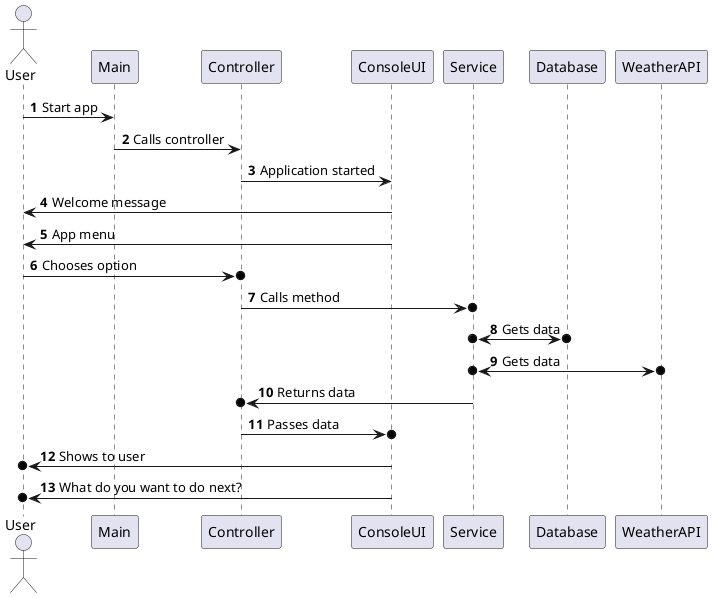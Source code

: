 @startuml
'https://plantuml.com/sequence-diagram

autonumber
actor User
User -> Main: Start app
Main -> Controller: Calls controller
Controller -> ConsoleUI: Application started
ConsoleUI -> User: Welcome message
ConsoleUI -> User: App menu
User ->o Controller: Chooses option
Controller ->o Service: Calls method
Service o<->o Database: Gets data
Service o<->o WeatherAPI: Gets data
Service ->o Controller: Returns data
Controller ->o ConsoleUI: Passes data
ConsoleUI ->o User: Shows to user
ConsoleUI ->o User: What do you want to do next?
@enduml